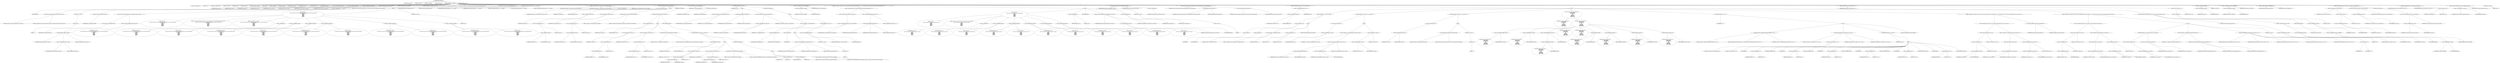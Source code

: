 digraph hostapd_notif_assoc {  
"1000115" [label = "(METHOD,hostapd_notif_assoc)" ]
"1000116" [label = "(PARAM,hostapd_data *hapd)" ]
"1000117" [label = "(PARAM,const u8 *addr)" ]
"1000118" [label = "(PARAM,const u8 *req_ies)" ]
"1000119" [label = "(PARAM,size_t req_ies_len)" ]
"1000120" [label = "(PARAM,int reassoc)" ]
"1000121" [label = "(BLOCK,,)" ]
"1000122" [label = "(LOCAL,v5: wpa_state_machine *)" ]
"1000123" [label = "(LOCAL,v6: u8 *)" ]
"1000124" [label = "(LOCAL,reason: unsigned __int16)" ]
"1000125" [label = "(LOCAL,v9: u8 [ 1064 ])" ]
"1000126" [label = "(LOCAL,ielen: size_t)" ]
"1000127" [label = "(LOCAL,ie: const u8 *)" ]
"1000128" [label = "(LOCAL,elems: ieee802_11_elems)" ]
"1000129" [label = "(LOCAL,res: int)" ]
"1000130" [label = "(LOCAL,new_assoc: int)" ]
"1000131" [label = "(LOCAL,sta: sta_info *)" ]
"1000132" [label = "(LOCAL,req_ies_lena: size_t)" ]
"1000133" [label = "(LOCAL,req_iesa: const u8 *)" ]
"1000134" [label = "(LOCAL,addra: const u8 *)" ]
"1000135" [label = "(LOCAL,hapda: hostapd_data *)" ]
"1000136" [label = "(<operator>.assignment,hapda = hapd)" ]
"1000137" [label = "(IDENTIFIER,hapda,hapda = hapd)" ]
"1000138" [label = "(IDENTIFIER,hapd,hapda = hapd)" ]
"1000139" [label = "(<operator>.assignment,addra = addr)" ]
"1000140" [label = "(IDENTIFIER,addra,addra = addr)" ]
"1000141" [label = "(IDENTIFIER,addr,addra = addr)" ]
"1000142" [label = "(<operator>.assignment,req_iesa = req_ies)" ]
"1000143" [label = "(IDENTIFIER,req_iesa,req_iesa = req_ies)" ]
"1000144" [label = "(IDENTIFIER,req_ies,req_iesa = req_ies)" ]
"1000145" [label = "(<operator>.assignment,req_ies_lena = req_ies_len)" ]
"1000146" [label = "(IDENTIFIER,req_ies_lena,req_ies_lena = req_ies_len)" ]
"1000147" [label = "(IDENTIFIER,req_ies_len,req_ies_lena = req_ies_len)" ]
"1000148" [label = "(CONTROL_STRUCTURE,if ( !addr ),if ( !addr ))" ]
"1000149" [label = "(<operator>.logicalNot,!addr)" ]
"1000150" [label = "(IDENTIFIER,addr,!addr)" ]
"1000151" [label = "(BLOCK,,)" ]
"1000152" [label = "(wpa_printf,wpa_printf(2, \"hostapd_notif_assoc: Skip event with no address\"))" ]
"1000153" [label = "(LITERAL,2,wpa_printf(2, \"hostapd_notif_assoc: Skip event with no address\"))" ]
"1000154" [label = "(LITERAL,\"hostapd_notif_assoc: Skip event with no address\",wpa_printf(2, \"hostapd_notif_assoc: Skip event with no address\"))" ]
"1000155" [label = "(RETURN,return -1;,return -1;)" ]
"1000156" [label = "(<operator>.minus,-1)" ]
"1000157" [label = "(LITERAL,1,-1)" ]
"1000158" [label = "(CONTROL_STRUCTURE,if ( is_multicast_ether_addr(addra) || is_zero_ether_addr_0(addra) || !memcmp(addra, hapda->own_addr, 6u) ),if ( is_multicast_ether_addr(addra) || is_zero_ether_addr_0(addra) || !memcmp(addra, hapda->own_addr, 6u) ))" ]
"1000159" [label = "(<operator>.logicalOr,is_multicast_ether_addr(addra) || is_zero_ether_addr_0(addra) || !memcmp(addra, hapda->own_addr, 6u))" ]
"1000160" [label = "(is_multicast_ether_addr,is_multicast_ether_addr(addra))" ]
"1000161" [label = "(IDENTIFIER,addra,is_multicast_ether_addr(addra))" ]
"1000162" [label = "(<operator>.logicalOr,is_zero_ether_addr_0(addra) || !memcmp(addra, hapda->own_addr, 6u))" ]
"1000163" [label = "(is_zero_ether_addr_0,is_zero_ether_addr_0(addra))" ]
"1000164" [label = "(IDENTIFIER,addra,is_zero_ether_addr_0(addra))" ]
"1000165" [label = "(<operator>.logicalNot,!memcmp(addra, hapda->own_addr, 6u))" ]
"1000166" [label = "(memcmp,memcmp(addra, hapda->own_addr, 6u))" ]
"1000167" [label = "(IDENTIFIER,addra,memcmp(addra, hapda->own_addr, 6u))" ]
"1000168" [label = "(<operator>.indirectFieldAccess,hapda->own_addr)" ]
"1000169" [label = "(IDENTIFIER,hapda,memcmp(addra, hapda->own_addr, 6u))" ]
"1000170" [label = "(FIELD_IDENTIFIER,own_addr,own_addr)" ]
"1000171" [label = "(LITERAL,6u,memcmp(addra, hapda->own_addr, 6u))" ]
"1000172" [label = "(BLOCK,,)" ]
"1000173" [label = "(wpa_printf,wpa_printf(\n      2,\n      \"%s: Invalid SA=%02x:%02x:%02x:%02x:%02x:%02x in received indication - ignore this indication silently\",\n      \"hostapd_notif_assoc\",\n      *addra,\n      addra[1],\n      addra[2],\n      addra[3],\n      addra[4],\n      addra[5]))" ]
"1000174" [label = "(LITERAL,2,wpa_printf(\n      2,\n      \"%s: Invalid SA=%02x:%02x:%02x:%02x:%02x:%02x in received indication - ignore this indication silently\",\n      \"hostapd_notif_assoc\",\n      *addra,\n      addra[1],\n      addra[2],\n      addra[3],\n      addra[4],\n      addra[5]))" ]
"1000175" [label = "(LITERAL,\"%s: Invalid SA=%02x:%02x:%02x:%02x:%02x:%02x in received indication - ignore this indication silently\",wpa_printf(\n      2,\n      \"%s: Invalid SA=%02x:%02x:%02x:%02x:%02x:%02x in received indication - ignore this indication silently\",\n      \"hostapd_notif_assoc\",\n      *addra,\n      addra[1],\n      addra[2],\n      addra[3],\n      addra[4],\n      addra[5]))" ]
"1000176" [label = "(LITERAL,\"hostapd_notif_assoc\",wpa_printf(\n      2,\n      \"%s: Invalid SA=%02x:%02x:%02x:%02x:%02x:%02x in received indication - ignore this indication silently\",\n      \"hostapd_notif_assoc\",\n      *addra,\n      addra[1],\n      addra[2],\n      addra[3],\n      addra[4],\n      addra[5]))" ]
"1000177" [label = "(<operator>.indirection,*addra)" ]
"1000178" [label = "(IDENTIFIER,addra,wpa_printf(\n      2,\n      \"%s: Invalid SA=%02x:%02x:%02x:%02x:%02x:%02x in received indication - ignore this indication silently\",\n      \"hostapd_notif_assoc\",\n      *addra,\n      addra[1],\n      addra[2],\n      addra[3],\n      addra[4],\n      addra[5]))" ]
"1000179" [label = "(<operator>.indirectIndexAccess,addra[1])" ]
"1000180" [label = "(IDENTIFIER,addra,wpa_printf(\n      2,\n      \"%s: Invalid SA=%02x:%02x:%02x:%02x:%02x:%02x in received indication - ignore this indication silently\",\n      \"hostapd_notif_assoc\",\n      *addra,\n      addra[1],\n      addra[2],\n      addra[3],\n      addra[4],\n      addra[5]))" ]
"1000181" [label = "(LITERAL,1,wpa_printf(\n      2,\n      \"%s: Invalid SA=%02x:%02x:%02x:%02x:%02x:%02x in received indication - ignore this indication silently\",\n      \"hostapd_notif_assoc\",\n      *addra,\n      addra[1],\n      addra[2],\n      addra[3],\n      addra[4],\n      addra[5]))" ]
"1000182" [label = "(<operator>.indirectIndexAccess,addra[2])" ]
"1000183" [label = "(IDENTIFIER,addra,wpa_printf(\n      2,\n      \"%s: Invalid SA=%02x:%02x:%02x:%02x:%02x:%02x in received indication - ignore this indication silently\",\n      \"hostapd_notif_assoc\",\n      *addra,\n      addra[1],\n      addra[2],\n      addra[3],\n      addra[4],\n      addra[5]))" ]
"1000184" [label = "(LITERAL,2,wpa_printf(\n      2,\n      \"%s: Invalid SA=%02x:%02x:%02x:%02x:%02x:%02x in received indication - ignore this indication silently\",\n      \"hostapd_notif_assoc\",\n      *addra,\n      addra[1],\n      addra[2],\n      addra[3],\n      addra[4],\n      addra[5]))" ]
"1000185" [label = "(<operator>.indirectIndexAccess,addra[3])" ]
"1000186" [label = "(IDENTIFIER,addra,wpa_printf(\n      2,\n      \"%s: Invalid SA=%02x:%02x:%02x:%02x:%02x:%02x in received indication - ignore this indication silently\",\n      \"hostapd_notif_assoc\",\n      *addra,\n      addra[1],\n      addra[2],\n      addra[3],\n      addra[4],\n      addra[5]))" ]
"1000187" [label = "(LITERAL,3,wpa_printf(\n      2,\n      \"%s: Invalid SA=%02x:%02x:%02x:%02x:%02x:%02x in received indication - ignore this indication silently\",\n      \"hostapd_notif_assoc\",\n      *addra,\n      addra[1],\n      addra[2],\n      addra[3],\n      addra[4],\n      addra[5]))" ]
"1000188" [label = "(<operator>.indirectIndexAccess,addra[4])" ]
"1000189" [label = "(IDENTIFIER,addra,wpa_printf(\n      2,\n      \"%s: Invalid SA=%02x:%02x:%02x:%02x:%02x:%02x in received indication - ignore this indication silently\",\n      \"hostapd_notif_assoc\",\n      *addra,\n      addra[1],\n      addra[2],\n      addra[3],\n      addra[4],\n      addra[5]))" ]
"1000190" [label = "(LITERAL,4,wpa_printf(\n      2,\n      \"%s: Invalid SA=%02x:%02x:%02x:%02x:%02x:%02x in received indication - ignore this indication silently\",\n      \"hostapd_notif_assoc\",\n      *addra,\n      addra[1],\n      addra[2],\n      addra[3],\n      addra[4],\n      addra[5]))" ]
"1000191" [label = "(<operator>.indirectIndexAccess,addra[5])" ]
"1000192" [label = "(IDENTIFIER,addra,wpa_printf(\n      2,\n      \"%s: Invalid SA=%02x:%02x:%02x:%02x:%02x:%02x in received indication - ignore this indication silently\",\n      \"hostapd_notif_assoc\",\n      *addra,\n      addra[1],\n      addra[2],\n      addra[3],\n      addra[4],\n      addra[5]))" ]
"1000193" [label = "(LITERAL,5,wpa_printf(\n      2,\n      \"%s: Invalid SA=%02x:%02x:%02x:%02x:%02x:%02x in received indication - ignore this indication silently\",\n      \"hostapd_notif_assoc\",\n      *addra,\n      addra[1],\n      addra[2],\n      addra[3],\n      addra[4],\n      addra[5]))" ]
"1000194" [label = "(RETURN,return 0;,return 0;)" ]
"1000195" [label = "(LITERAL,0,return 0;)" ]
"1000196" [label = "(random_add_randomness,random_add_randomness(addra, 6u))" ]
"1000197" [label = "(IDENTIFIER,addra,random_add_randomness(addra, 6u))" ]
"1000198" [label = "(LITERAL,6u,random_add_randomness(addra, 6u))" ]
"1000199" [label = "(hostapd_logger,hostapd_logger(hapda, addra, 1u, 2, \"associated\"))" ]
"1000200" [label = "(IDENTIFIER,hapda,hostapd_logger(hapda, addra, 1u, 2, \"associated\"))" ]
"1000201" [label = "(IDENTIFIER,addra,hostapd_logger(hapda, addra, 1u, 2, \"associated\"))" ]
"1000202" [label = "(LITERAL,1u,hostapd_logger(hapda, addra, 1u, 2, \"associated\"))" ]
"1000203" [label = "(LITERAL,2,hostapd_logger(hapda, addra, 1u, 2, \"associated\"))" ]
"1000204" [label = "(LITERAL,\"associated\",hostapd_logger(hapda, addra, 1u, 2, \"associated\"))" ]
"1000205" [label = "(ieee802_11_parse_elems,ieee802_11_parse_elems(req_iesa, req_ies_lena, &elems, 0))" ]
"1000206" [label = "(IDENTIFIER,req_iesa,ieee802_11_parse_elems(req_iesa, req_ies_lena, &elems, 0))" ]
"1000207" [label = "(IDENTIFIER,req_ies_lena,ieee802_11_parse_elems(req_iesa, req_ies_lena, &elems, 0))" ]
"1000208" [label = "(<operator>.addressOf,&elems)" ]
"1000209" [label = "(IDENTIFIER,elems,ieee802_11_parse_elems(req_iesa, req_ies_lena, &elems, 0))" ]
"1000210" [label = "(LITERAL,0,ieee802_11_parse_elems(req_iesa, req_ies_lena, &elems, 0))" ]
"1000211" [label = "(CONTROL_STRUCTURE,if ( elems.wps_ie ),if ( elems.wps_ie ))" ]
"1000212" [label = "(<operator>.fieldAccess,elems.wps_ie)" ]
"1000213" [label = "(IDENTIFIER,elems,if ( elems.wps_ie ))" ]
"1000214" [label = "(FIELD_IDENTIFIER,wps_ie,wps_ie)" ]
"1000215" [label = "(BLOCK,,)" ]
"1000216" [label = "(<operator>.assignment,ie = elems.wps_ie - 2)" ]
"1000217" [label = "(IDENTIFIER,ie,ie = elems.wps_ie - 2)" ]
"1000218" [label = "(<operator>.subtraction,elems.wps_ie - 2)" ]
"1000219" [label = "(<operator>.fieldAccess,elems.wps_ie)" ]
"1000220" [label = "(IDENTIFIER,elems,elems.wps_ie - 2)" ]
"1000221" [label = "(FIELD_IDENTIFIER,wps_ie,wps_ie)" ]
"1000222" [label = "(LITERAL,2,elems.wps_ie - 2)" ]
"1000223" [label = "(<operator>.assignment,ielen = elems.wps_ie_len + 2)" ]
"1000224" [label = "(IDENTIFIER,ielen,ielen = elems.wps_ie_len + 2)" ]
"1000225" [label = "(<operator>.addition,elems.wps_ie_len + 2)" ]
"1000226" [label = "(<operator>.fieldAccess,elems.wps_ie_len)" ]
"1000227" [label = "(IDENTIFIER,elems,elems.wps_ie_len + 2)" ]
"1000228" [label = "(FIELD_IDENTIFIER,wps_ie_len,wps_ie_len)" ]
"1000229" [label = "(LITERAL,2,elems.wps_ie_len + 2)" ]
"1000230" [label = "(wpa_printf,wpa_printf(2, \"STA included WPS IE in (Re)AssocReq\"))" ]
"1000231" [label = "(LITERAL,2,wpa_printf(2, \"STA included WPS IE in (Re)AssocReq\"))" ]
"1000232" [label = "(LITERAL,\"STA included WPS IE in (Re)AssocReq\",wpa_printf(2, \"STA included WPS IE in (Re)AssocReq\"))" ]
"1000233" [label = "(CONTROL_STRUCTURE,else,else)" ]
"1000234" [label = "(CONTROL_STRUCTURE,if ( elems.rsn_ie ),if ( elems.rsn_ie ))" ]
"1000235" [label = "(<operator>.fieldAccess,elems.rsn_ie)" ]
"1000236" [label = "(IDENTIFIER,elems,if ( elems.rsn_ie ))" ]
"1000237" [label = "(FIELD_IDENTIFIER,rsn_ie,rsn_ie)" ]
"1000238" [label = "(BLOCK,,)" ]
"1000239" [label = "(<operator>.assignment,ie = elems.rsn_ie - 2)" ]
"1000240" [label = "(IDENTIFIER,ie,ie = elems.rsn_ie - 2)" ]
"1000241" [label = "(<operator>.subtraction,elems.rsn_ie - 2)" ]
"1000242" [label = "(<operator>.fieldAccess,elems.rsn_ie)" ]
"1000243" [label = "(IDENTIFIER,elems,elems.rsn_ie - 2)" ]
"1000244" [label = "(FIELD_IDENTIFIER,rsn_ie,rsn_ie)" ]
"1000245" [label = "(LITERAL,2,elems.rsn_ie - 2)" ]
"1000246" [label = "(<operator>.assignment,ielen = elems.rsn_ie_len + 2)" ]
"1000247" [label = "(IDENTIFIER,ielen,ielen = elems.rsn_ie_len + 2)" ]
"1000248" [label = "(<operator>.addition,elems.rsn_ie_len + 2)" ]
"1000249" [label = "(<operator>.fieldAccess,elems.rsn_ie_len)" ]
"1000250" [label = "(IDENTIFIER,elems,elems.rsn_ie_len + 2)" ]
"1000251" [label = "(FIELD_IDENTIFIER,rsn_ie_len,rsn_ie_len)" ]
"1000252" [label = "(LITERAL,2,elems.rsn_ie_len + 2)" ]
"1000253" [label = "(wpa_printf,wpa_printf(2, \"STA included RSN IE in (Re)AssocReq\"))" ]
"1000254" [label = "(LITERAL,2,wpa_printf(2, \"STA included RSN IE in (Re)AssocReq\"))" ]
"1000255" [label = "(LITERAL,\"STA included RSN IE in (Re)AssocReq\",wpa_printf(2, \"STA included RSN IE in (Re)AssocReq\"))" ]
"1000256" [label = "(CONTROL_STRUCTURE,else,else)" ]
"1000257" [label = "(CONTROL_STRUCTURE,if ( elems.wpa_ie ),if ( elems.wpa_ie ))" ]
"1000258" [label = "(<operator>.fieldAccess,elems.wpa_ie)" ]
"1000259" [label = "(IDENTIFIER,elems,if ( elems.wpa_ie ))" ]
"1000260" [label = "(FIELD_IDENTIFIER,wpa_ie,wpa_ie)" ]
"1000261" [label = "(BLOCK,,)" ]
"1000262" [label = "(<operator>.assignment,ie = elems.wpa_ie - 2)" ]
"1000263" [label = "(IDENTIFIER,ie,ie = elems.wpa_ie - 2)" ]
"1000264" [label = "(<operator>.subtraction,elems.wpa_ie - 2)" ]
"1000265" [label = "(<operator>.fieldAccess,elems.wpa_ie)" ]
"1000266" [label = "(IDENTIFIER,elems,elems.wpa_ie - 2)" ]
"1000267" [label = "(FIELD_IDENTIFIER,wpa_ie,wpa_ie)" ]
"1000268" [label = "(LITERAL,2,elems.wpa_ie - 2)" ]
"1000269" [label = "(<operator>.assignment,ielen = elems.wpa_ie_len + 2)" ]
"1000270" [label = "(IDENTIFIER,ielen,ielen = elems.wpa_ie_len + 2)" ]
"1000271" [label = "(<operator>.addition,elems.wpa_ie_len + 2)" ]
"1000272" [label = "(<operator>.fieldAccess,elems.wpa_ie_len)" ]
"1000273" [label = "(IDENTIFIER,elems,elems.wpa_ie_len + 2)" ]
"1000274" [label = "(FIELD_IDENTIFIER,wpa_ie_len,wpa_ie_len)" ]
"1000275" [label = "(LITERAL,2,elems.wpa_ie_len + 2)" ]
"1000276" [label = "(wpa_printf,wpa_printf(2, \"STA included WPA IE in (Re)AssocReq\"))" ]
"1000277" [label = "(LITERAL,2,wpa_printf(2, \"STA included WPA IE in (Re)AssocReq\"))" ]
"1000278" [label = "(LITERAL,\"STA included WPA IE in (Re)AssocReq\",wpa_printf(2, \"STA included WPA IE in (Re)AssocReq\"))" ]
"1000279" [label = "(CONTROL_STRUCTURE,else,else)" ]
"1000280" [label = "(BLOCK,,)" ]
"1000281" [label = "(<operator>.assignment,ie = 0)" ]
"1000282" [label = "(IDENTIFIER,ie,ie = 0)" ]
"1000283" [label = "(LITERAL,0,ie = 0)" ]
"1000284" [label = "(<operator>.assignment,ielen = 0)" ]
"1000285" [label = "(IDENTIFIER,ielen,ielen = 0)" ]
"1000286" [label = "(LITERAL,0,ielen = 0)" ]
"1000287" [label = "(wpa_printf,wpa_printf(2, \"STA did not include WPS/RSN/WPA IE in (Re)AssocReq\"))" ]
"1000288" [label = "(LITERAL,2,wpa_printf(2, \"STA did not include WPS/RSN/WPA IE in (Re)AssocReq\"))" ]
"1000289" [label = "(LITERAL,\"STA did not include WPS/RSN/WPA IE in (Re)AssocReq\",wpa_printf(2, \"STA did not include WPS/RSN/WPA IE in (Re)AssocReq\"))" ]
"1000290" [label = "(<operator>.assignment,sta = ap_get_sta(hapda, addra))" ]
"1000291" [label = "(IDENTIFIER,sta,sta = ap_get_sta(hapda, addra))" ]
"1000292" [label = "(ap_get_sta,ap_get_sta(hapda, addra))" ]
"1000293" [label = "(IDENTIFIER,hapda,ap_get_sta(hapda, addra))" ]
"1000294" [label = "(IDENTIFIER,addra,ap_get_sta(hapda, addra))" ]
"1000295" [label = "(CONTROL_STRUCTURE,if ( sta ),if ( sta ))" ]
"1000296" [label = "(IDENTIFIER,sta,if ( sta ))" ]
"1000297" [label = "(BLOCK,,)" ]
"1000298" [label = "(ap_sta_no_session_timeout,ap_sta_no_session_timeout(hapda, sta))" ]
"1000299" [label = "(IDENTIFIER,hapda,ap_sta_no_session_timeout(hapda, sta))" ]
"1000300" [label = "(IDENTIFIER,sta,ap_sta_no_session_timeout(hapda, sta))" ]
"1000301" [label = "(accounting_sta_stop,accounting_sta_stop(hapda, sta))" ]
"1000302" [label = "(IDENTIFIER,hapda,accounting_sta_stop(hapda, sta))" ]
"1000303" [label = "(IDENTIFIER,sta,accounting_sta_stop(hapda, sta))" ]
"1000304" [label = "(<operator>.assignment,sta->timeout_next = STA_NULLFUNC)" ]
"1000305" [label = "(<operator>.indirectFieldAccess,sta->timeout_next)" ]
"1000306" [label = "(IDENTIFIER,sta,sta->timeout_next = STA_NULLFUNC)" ]
"1000307" [label = "(FIELD_IDENTIFIER,timeout_next,timeout_next)" ]
"1000308" [label = "(IDENTIFIER,STA_NULLFUNC,sta->timeout_next = STA_NULLFUNC)" ]
"1000309" [label = "(CONTROL_STRUCTURE,else,else)" ]
"1000310" [label = "(BLOCK,,)" ]
"1000311" [label = "(<operator>.assignment,sta = ap_sta_add(hapda, addra))" ]
"1000312" [label = "(IDENTIFIER,sta,sta = ap_sta_add(hapda, addra))" ]
"1000313" [label = "(ap_sta_add,ap_sta_add(hapda, addra))" ]
"1000314" [label = "(IDENTIFIER,hapda,ap_sta_add(hapda, addra))" ]
"1000315" [label = "(IDENTIFIER,addra,ap_sta_add(hapda, addra))" ]
"1000316" [label = "(CONTROL_STRUCTURE,if ( !sta ),if ( !sta ))" ]
"1000317" [label = "(<operator>.logicalNot,!sta)" ]
"1000318" [label = "(IDENTIFIER,sta,!sta)" ]
"1000319" [label = "(BLOCK,,)" ]
"1000320" [label = "(hostapd_drv_sta_disassoc,hostapd_drv_sta_disassoc(hapda, addra, 5))" ]
"1000321" [label = "(IDENTIFIER,hapda,hostapd_drv_sta_disassoc(hapda, addra, 5))" ]
"1000322" [label = "(IDENTIFIER,addra,hostapd_drv_sta_disassoc(hapda, addra, 5))" ]
"1000323" [label = "(LITERAL,5,hostapd_drv_sta_disassoc(hapda, addra, 5))" ]
"1000324" [label = "(RETURN,return -1;,return -1;)" ]
"1000325" [label = "(<operator>.minus,-1)" ]
"1000326" [label = "(LITERAL,1,-1)" ]
"1000327" [label = "(<operators>.assignmentAnd,sta->flags &= 0xFFFECFFF)" ]
"1000328" [label = "(<operator>.indirectFieldAccess,sta->flags)" ]
"1000329" [label = "(IDENTIFIER,sta,sta->flags &= 0xFFFECFFF)" ]
"1000330" [label = "(FIELD_IDENTIFIER,flags,flags)" ]
"1000331" [label = "(LITERAL,0xFFFECFFF,sta->flags &= 0xFFFECFFF)" ]
"1000332" [label = "(CONTROL_STRUCTURE,if ( !hapda->iface->drv_max_acl_mac_addrs && hostapd_check_acl(hapda, addra, 0) != 1 ),if ( !hapda->iface->drv_max_acl_mac_addrs && hostapd_check_acl(hapda, addra, 0) != 1 ))" ]
"1000333" [label = "(<operator>.logicalAnd,!hapda->iface->drv_max_acl_mac_addrs && hostapd_check_acl(hapda, addra, 0) != 1)" ]
"1000334" [label = "(<operator>.logicalNot,!hapda->iface->drv_max_acl_mac_addrs)" ]
"1000335" [label = "(<operator>.indirectFieldAccess,hapda->iface->drv_max_acl_mac_addrs)" ]
"1000336" [label = "(<operator>.indirectFieldAccess,hapda->iface)" ]
"1000337" [label = "(IDENTIFIER,hapda,!hapda->iface->drv_max_acl_mac_addrs)" ]
"1000338" [label = "(FIELD_IDENTIFIER,iface,iface)" ]
"1000339" [label = "(FIELD_IDENTIFIER,drv_max_acl_mac_addrs,drv_max_acl_mac_addrs)" ]
"1000340" [label = "(<operator>.notEquals,hostapd_check_acl(hapda, addra, 0) != 1)" ]
"1000341" [label = "(hostapd_check_acl,hostapd_check_acl(hapda, addra, 0))" ]
"1000342" [label = "(IDENTIFIER,hapda,hostapd_check_acl(hapda, addra, 0))" ]
"1000343" [label = "(IDENTIFIER,addra,hostapd_check_acl(hapda, addra, 0))" ]
"1000344" [label = "(LITERAL,0,hostapd_check_acl(hapda, addra, 0))" ]
"1000345" [label = "(LITERAL,1,hostapd_check_acl(hapda, addra, 0) != 1)" ]
"1000346" [label = "(BLOCK,,)" ]
"1000347" [label = "(wpa_printf,wpa_printf(\n      3,\n      \"STA %02x:%02x:%02x:%02x:%02x:%02x not allowed to connect\",\n      *addra,\n      addra[1],\n      addra[2],\n      addra[3],\n      addra[4],\n      addra[5]))" ]
"1000348" [label = "(LITERAL,3,wpa_printf(\n      3,\n      \"STA %02x:%02x:%02x:%02x:%02x:%02x not allowed to connect\",\n      *addra,\n      addra[1],\n      addra[2],\n      addra[3],\n      addra[4],\n      addra[5]))" ]
"1000349" [label = "(LITERAL,\"STA %02x:%02x:%02x:%02x:%02x:%02x not allowed to connect\",wpa_printf(\n      3,\n      \"STA %02x:%02x:%02x:%02x:%02x:%02x not allowed to connect\",\n      *addra,\n      addra[1],\n      addra[2],\n      addra[3],\n      addra[4],\n      addra[5]))" ]
"1000350" [label = "(<operator>.indirection,*addra)" ]
"1000351" [label = "(IDENTIFIER,addra,wpa_printf(\n      3,\n      \"STA %02x:%02x:%02x:%02x:%02x:%02x not allowed to connect\",\n      *addra,\n      addra[1],\n      addra[2],\n      addra[3],\n      addra[4],\n      addra[5]))" ]
"1000352" [label = "(<operator>.indirectIndexAccess,addra[1])" ]
"1000353" [label = "(IDENTIFIER,addra,wpa_printf(\n      3,\n      \"STA %02x:%02x:%02x:%02x:%02x:%02x not allowed to connect\",\n      *addra,\n      addra[1],\n      addra[2],\n      addra[3],\n      addra[4],\n      addra[5]))" ]
"1000354" [label = "(LITERAL,1,wpa_printf(\n      3,\n      \"STA %02x:%02x:%02x:%02x:%02x:%02x not allowed to connect\",\n      *addra,\n      addra[1],\n      addra[2],\n      addra[3],\n      addra[4],\n      addra[5]))" ]
"1000355" [label = "(<operator>.indirectIndexAccess,addra[2])" ]
"1000356" [label = "(IDENTIFIER,addra,wpa_printf(\n      3,\n      \"STA %02x:%02x:%02x:%02x:%02x:%02x not allowed to connect\",\n      *addra,\n      addra[1],\n      addra[2],\n      addra[3],\n      addra[4],\n      addra[5]))" ]
"1000357" [label = "(LITERAL,2,wpa_printf(\n      3,\n      \"STA %02x:%02x:%02x:%02x:%02x:%02x not allowed to connect\",\n      *addra,\n      addra[1],\n      addra[2],\n      addra[3],\n      addra[4],\n      addra[5]))" ]
"1000358" [label = "(<operator>.indirectIndexAccess,addra[3])" ]
"1000359" [label = "(IDENTIFIER,addra,wpa_printf(\n      3,\n      \"STA %02x:%02x:%02x:%02x:%02x:%02x not allowed to connect\",\n      *addra,\n      addra[1],\n      addra[2],\n      addra[3],\n      addra[4],\n      addra[5]))" ]
"1000360" [label = "(LITERAL,3,wpa_printf(\n      3,\n      \"STA %02x:%02x:%02x:%02x:%02x:%02x not allowed to connect\",\n      *addra,\n      addra[1],\n      addra[2],\n      addra[3],\n      addra[4],\n      addra[5]))" ]
"1000361" [label = "(<operator>.indirectIndexAccess,addra[4])" ]
"1000362" [label = "(IDENTIFIER,addra,wpa_printf(\n      3,\n      \"STA %02x:%02x:%02x:%02x:%02x:%02x not allowed to connect\",\n      *addra,\n      addra[1],\n      addra[2],\n      addra[3],\n      addra[4],\n      addra[5]))" ]
"1000363" [label = "(LITERAL,4,wpa_printf(\n      3,\n      \"STA %02x:%02x:%02x:%02x:%02x:%02x not allowed to connect\",\n      *addra,\n      addra[1],\n      addra[2],\n      addra[3],\n      addra[4],\n      addra[5]))" ]
"1000364" [label = "(<operator>.indirectIndexAccess,addra[5])" ]
"1000365" [label = "(IDENTIFIER,addra,wpa_printf(\n      3,\n      \"STA %02x:%02x:%02x:%02x:%02x:%02x not allowed to connect\",\n      *addra,\n      addra[1],\n      addra[2],\n      addra[3],\n      addra[4],\n      addra[5]))" ]
"1000366" [label = "(LITERAL,5,wpa_printf(\n      3,\n      \"STA %02x:%02x:%02x:%02x:%02x:%02x not allowed to connect\",\n      *addra,\n      addra[1],\n      addra[2],\n      addra[3],\n      addra[4],\n      addra[5]))" ]
"1000367" [label = "(<operator>.assignment,reason = 1)" ]
"1000368" [label = "(IDENTIFIER,reason,reason = 1)" ]
"1000369" [label = "(LITERAL,1,reason = 1)" ]
"1000370" [label = "(JUMP_TARGET,LABEL_59)" ]
"1000371" [label = "(hostapd_drv_sta_disassoc,hostapd_drv_sta_disassoc(hapda, sta->addr, reason))" ]
"1000372" [label = "(IDENTIFIER,hapda,hostapd_drv_sta_disassoc(hapda, sta->addr, reason))" ]
"1000373" [label = "(<operator>.indirectFieldAccess,sta->addr)" ]
"1000374" [label = "(IDENTIFIER,sta,hostapd_drv_sta_disassoc(hapda, sta->addr, reason))" ]
"1000375" [label = "(FIELD_IDENTIFIER,addr,addr)" ]
"1000376" [label = "(IDENTIFIER,reason,hostapd_drv_sta_disassoc(hapda, sta->addr, reason))" ]
"1000377" [label = "(ap_free_sta,ap_free_sta(hapda, sta))" ]
"1000378" [label = "(IDENTIFIER,hapda,ap_free_sta(hapda, sta))" ]
"1000379" [label = "(IDENTIFIER,sta,ap_free_sta(hapda, sta))" ]
"1000380" [label = "(RETURN,return -1;,return -1;)" ]
"1000381" [label = "(<operator>.minus,-1)" ]
"1000382" [label = "(LITERAL,1,-1)" ]
"1000383" [label = "(mbo_ap_check_sta_assoc,mbo_ap_check_sta_assoc(hapda, sta, &elems))" ]
"1000384" [label = "(IDENTIFIER,hapda,mbo_ap_check_sta_assoc(hapda, sta, &elems))" ]
"1000385" [label = "(IDENTIFIER,sta,mbo_ap_check_sta_assoc(hapda, sta, &elems))" ]
"1000386" [label = "(<operator>.addressOf,&elems)" ]
"1000387" [label = "(IDENTIFIER,elems,mbo_ap_check_sta_assoc(hapda, sta, &elems))" ]
"1000388" [label = "(ap_copy_sta_supp_op_classes,ap_copy_sta_supp_op_classes(sta, elems.supp_op_classes, elems.supp_op_classes_len))" ]
"1000389" [label = "(IDENTIFIER,sta,ap_copy_sta_supp_op_classes(sta, elems.supp_op_classes, elems.supp_op_classes_len))" ]
"1000390" [label = "(<operator>.fieldAccess,elems.supp_op_classes)" ]
"1000391" [label = "(IDENTIFIER,elems,ap_copy_sta_supp_op_classes(sta, elems.supp_op_classes, elems.supp_op_classes_len))" ]
"1000392" [label = "(FIELD_IDENTIFIER,supp_op_classes,supp_op_classes)" ]
"1000393" [label = "(<operator>.fieldAccess,elems.supp_op_classes_len)" ]
"1000394" [label = "(IDENTIFIER,elems,ap_copy_sta_supp_op_classes(sta, elems.supp_op_classes, elems.supp_op_classes_len))" ]
"1000395" [label = "(FIELD_IDENTIFIER,supp_op_classes_len,supp_op_classes_len)" ]
"1000396" [label = "(CONTROL_STRUCTURE,if ( hapda->conf->wpa ),if ( hapda->conf->wpa ))" ]
"1000397" [label = "(<operator>.indirectFieldAccess,hapda->conf->wpa)" ]
"1000398" [label = "(<operator>.indirectFieldAccess,hapda->conf)" ]
"1000399" [label = "(IDENTIFIER,hapda,if ( hapda->conf->wpa ))" ]
"1000400" [label = "(FIELD_IDENTIFIER,conf,conf)" ]
"1000401" [label = "(FIELD_IDENTIFIER,wpa,wpa)" ]
"1000402" [label = "(BLOCK,,)" ]
"1000403" [label = "(CONTROL_STRUCTURE,if ( !ie || !ielen ),if ( !ie || !ielen ))" ]
"1000404" [label = "(<operator>.logicalOr,!ie || !ielen)" ]
"1000405" [label = "(<operator>.logicalNot,!ie)" ]
"1000406" [label = "(IDENTIFIER,ie,!ie)" ]
"1000407" [label = "(<operator>.logicalNot,!ielen)" ]
"1000408" [label = "(IDENTIFIER,ielen,!ielen)" ]
"1000409" [label = "(BLOCK,,)" ]
"1000410" [label = "(wpa_printf,wpa_printf(2, \"No WPA/RSN IE from STA\"))" ]
"1000411" [label = "(LITERAL,2,wpa_printf(2, \"No WPA/RSN IE from STA\"))" ]
"1000412" [label = "(LITERAL,\"No WPA/RSN IE from STA\",wpa_printf(2, \"No WPA/RSN IE from STA\"))" ]
"1000413" [label = "(<operator>.assignment,reason = 13)" ]
"1000414" [label = "(IDENTIFIER,reason,reason = 13)" ]
"1000415" [label = "(LITERAL,13,reason = 13)" ]
"1000416" [label = "(CONTROL_STRUCTURE,goto LABEL_59;,goto LABEL_59;)" ]
"1000417" [label = "(CONTROL_STRUCTURE,if ( !sta->wpa_sm ),if ( !sta->wpa_sm ))" ]
"1000418" [label = "(<operator>.logicalNot,!sta->wpa_sm)" ]
"1000419" [label = "(<operator>.indirectFieldAccess,sta->wpa_sm)" ]
"1000420" [label = "(IDENTIFIER,sta,!sta->wpa_sm)" ]
"1000421" [label = "(FIELD_IDENTIFIER,wpa_sm,wpa_sm)" ]
"1000422" [label = "(BLOCK,,)" ]
"1000423" [label = "(<operator>.assignment,v5 = wpa_auth_sta_init(hapda->wpa_auth, sta->addr, 0))" ]
"1000424" [label = "(IDENTIFIER,v5,v5 = wpa_auth_sta_init(hapda->wpa_auth, sta->addr, 0))" ]
"1000425" [label = "(wpa_auth_sta_init,wpa_auth_sta_init(hapda->wpa_auth, sta->addr, 0))" ]
"1000426" [label = "(<operator>.indirectFieldAccess,hapda->wpa_auth)" ]
"1000427" [label = "(IDENTIFIER,hapda,wpa_auth_sta_init(hapda->wpa_auth, sta->addr, 0))" ]
"1000428" [label = "(FIELD_IDENTIFIER,wpa_auth,wpa_auth)" ]
"1000429" [label = "(<operator>.indirectFieldAccess,sta->addr)" ]
"1000430" [label = "(IDENTIFIER,sta,wpa_auth_sta_init(hapda->wpa_auth, sta->addr, 0))" ]
"1000431" [label = "(FIELD_IDENTIFIER,addr,addr)" ]
"1000432" [label = "(LITERAL,0,wpa_auth_sta_init(hapda->wpa_auth, sta->addr, 0))" ]
"1000433" [label = "(<operator>.assignment,sta->wpa_sm = v5)" ]
"1000434" [label = "(<operator>.indirectFieldAccess,sta->wpa_sm)" ]
"1000435" [label = "(IDENTIFIER,sta,sta->wpa_sm = v5)" ]
"1000436" [label = "(FIELD_IDENTIFIER,wpa_sm,wpa_sm)" ]
"1000437" [label = "(IDENTIFIER,v5,sta->wpa_sm = v5)" ]
"1000438" [label = "(CONTROL_STRUCTURE,if ( !sta->wpa_sm ),if ( !sta->wpa_sm ))" ]
"1000439" [label = "(<operator>.logicalNot,!sta->wpa_sm)" ]
"1000440" [label = "(<operator>.indirectFieldAccess,sta->wpa_sm)" ]
"1000441" [label = "(IDENTIFIER,sta,!sta->wpa_sm)" ]
"1000442" [label = "(FIELD_IDENTIFIER,wpa_sm,wpa_sm)" ]
"1000443" [label = "(BLOCK,,)" ]
"1000444" [label = "(wpa_printf,wpa_printf(5, \"Failed to initialize WPA state machine\"))" ]
"1000445" [label = "(LITERAL,5,wpa_printf(5, \"Failed to initialize WPA state machine\"))" ]
"1000446" [label = "(LITERAL,\"Failed to initialize WPA state machine\",wpa_printf(5, \"Failed to initialize WPA state machine\"))" ]
"1000447" [label = "(RETURN,return -1;,return -1;)" ]
"1000448" [label = "(<operator>.minus,-1)" ]
"1000449" [label = "(LITERAL,1,-1)" ]
"1000450" [label = "(<operator>.assignment,res = wpa_validate_wpa_ie(\n            hapda->wpa_auth,\n            sta->wpa_sm,\n            hapda->iface->freq,\n            ie,\n            ielen,\n            elems.mdie,\n            elems.mdie_len,\n            elems.owe_dh,\n            elems.owe_dh_len))" ]
"1000451" [label = "(IDENTIFIER,res,res = wpa_validate_wpa_ie(\n            hapda->wpa_auth,\n            sta->wpa_sm,\n            hapda->iface->freq,\n            ie,\n            ielen,\n            elems.mdie,\n            elems.mdie_len,\n            elems.owe_dh,\n            elems.owe_dh_len))" ]
"1000452" [label = "(wpa_validate_wpa_ie,wpa_validate_wpa_ie(\n            hapda->wpa_auth,\n            sta->wpa_sm,\n            hapda->iface->freq,\n            ie,\n            ielen,\n            elems.mdie,\n            elems.mdie_len,\n            elems.owe_dh,\n            elems.owe_dh_len))" ]
"1000453" [label = "(<operator>.indirectFieldAccess,hapda->wpa_auth)" ]
"1000454" [label = "(IDENTIFIER,hapda,wpa_validate_wpa_ie(\n            hapda->wpa_auth,\n            sta->wpa_sm,\n            hapda->iface->freq,\n            ie,\n            ielen,\n            elems.mdie,\n            elems.mdie_len,\n            elems.owe_dh,\n            elems.owe_dh_len))" ]
"1000455" [label = "(FIELD_IDENTIFIER,wpa_auth,wpa_auth)" ]
"1000456" [label = "(<operator>.indirectFieldAccess,sta->wpa_sm)" ]
"1000457" [label = "(IDENTIFIER,sta,wpa_validate_wpa_ie(\n            hapda->wpa_auth,\n            sta->wpa_sm,\n            hapda->iface->freq,\n            ie,\n            ielen,\n            elems.mdie,\n            elems.mdie_len,\n            elems.owe_dh,\n            elems.owe_dh_len))" ]
"1000458" [label = "(FIELD_IDENTIFIER,wpa_sm,wpa_sm)" ]
"1000459" [label = "(<operator>.indirectFieldAccess,hapda->iface->freq)" ]
"1000460" [label = "(<operator>.indirectFieldAccess,hapda->iface)" ]
"1000461" [label = "(IDENTIFIER,hapda,wpa_validate_wpa_ie(\n            hapda->wpa_auth,\n            sta->wpa_sm,\n            hapda->iface->freq,\n            ie,\n            ielen,\n            elems.mdie,\n            elems.mdie_len,\n            elems.owe_dh,\n            elems.owe_dh_len))" ]
"1000462" [label = "(FIELD_IDENTIFIER,iface,iface)" ]
"1000463" [label = "(FIELD_IDENTIFIER,freq,freq)" ]
"1000464" [label = "(IDENTIFIER,ie,wpa_validate_wpa_ie(\n            hapda->wpa_auth,\n            sta->wpa_sm,\n            hapda->iface->freq,\n            ie,\n            ielen,\n            elems.mdie,\n            elems.mdie_len,\n            elems.owe_dh,\n            elems.owe_dh_len))" ]
"1000465" [label = "(IDENTIFIER,ielen,wpa_validate_wpa_ie(\n            hapda->wpa_auth,\n            sta->wpa_sm,\n            hapda->iface->freq,\n            ie,\n            ielen,\n            elems.mdie,\n            elems.mdie_len,\n            elems.owe_dh,\n            elems.owe_dh_len))" ]
"1000466" [label = "(<operator>.fieldAccess,elems.mdie)" ]
"1000467" [label = "(IDENTIFIER,elems,wpa_validate_wpa_ie(\n            hapda->wpa_auth,\n            sta->wpa_sm,\n            hapda->iface->freq,\n            ie,\n            ielen,\n            elems.mdie,\n            elems.mdie_len,\n            elems.owe_dh,\n            elems.owe_dh_len))" ]
"1000468" [label = "(FIELD_IDENTIFIER,mdie,mdie)" ]
"1000469" [label = "(<operator>.fieldAccess,elems.mdie_len)" ]
"1000470" [label = "(IDENTIFIER,elems,wpa_validate_wpa_ie(\n            hapda->wpa_auth,\n            sta->wpa_sm,\n            hapda->iface->freq,\n            ie,\n            ielen,\n            elems.mdie,\n            elems.mdie_len,\n            elems.owe_dh,\n            elems.owe_dh_len))" ]
"1000471" [label = "(FIELD_IDENTIFIER,mdie_len,mdie_len)" ]
"1000472" [label = "(<operator>.fieldAccess,elems.owe_dh)" ]
"1000473" [label = "(IDENTIFIER,elems,wpa_validate_wpa_ie(\n            hapda->wpa_auth,\n            sta->wpa_sm,\n            hapda->iface->freq,\n            ie,\n            ielen,\n            elems.mdie,\n            elems.mdie_len,\n            elems.owe_dh,\n            elems.owe_dh_len))" ]
"1000474" [label = "(FIELD_IDENTIFIER,owe_dh,owe_dh)" ]
"1000475" [label = "(<operator>.fieldAccess,elems.owe_dh_len)" ]
"1000476" [label = "(IDENTIFIER,elems,wpa_validate_wpa_ie(\n            hapda->wpa_auth,\n            sta->wpa_sm,\n            hapda->iface->freq,\n            ie,\n            ielen,\n            elems.mdie,\n            elems.mdie_len,\n            elems.owe_dh,\n            elems.owe_dh_len))" ]
"1000477" [label = "(FIELD_IDENTIFIER,owe_dh_len,owe_dh_len)" ]
"1000478" [label = "(CONTROL_STRUCTURE,if ( res ),if ( res ))" ]
"1000479" [label = "(IDENTIFIER,res,if ( res ))" ]
"1000480" [label = "(BLOCK,,)" ]
"1000481" [label = "(wpa_printf,wpa_printf(2, \"WPA/RSN information element rejected? (res %u)\", res))" ]
"1000482" [label = "(LITERAL,2,wpa_printf(2, \"WPA/RSN information element rejected? (res %u)\", res))" ]
"1000483" [label = "(LITERAL,\"WPA/RSN information element rejected? (res %u)\",wpa_printf(2, \"WPA/RSN information element rejected? (res %u)\", res))" ]
"1000484" [label = "(IDENTIFIER,res,wpa_printf(2, \"WPA/RSN information element rejected? (res %u)\", res))" ]
"1000485" [label = "(wpa_hexdump,wpa_hexdump(2, (const unsigned __int8 *)\"IE\", ie, ielen))" ]
"1000486" [label = "(LITERAL,2,wpa_hexdump(2, (const unsigned __int8 *)\"IE\", ie, ielen))" ]
"1000487" [label = "(<operator>.cast,(const unsigned __int8 *)\"IE\")" ]
"1000488" [label = "(UNKNOWN,const unsigned __int8 *,const unsigned __int8 *)" ]
"1000489" [label = "(LITERAL,\"IE\",(const unsigned __int8 *)\"IE\")" ]
"1000490" [label = "(IDENTIFIER,ie,wpa_hexdump(2, (const unsigned __int8 *)\"IE\", ie, ielen))" ]
"1000491" [label = "(IDENTIFIER,ielen,wpa_hexdump(2, (const unsigned __int8 *)\"IE\", ie, ielen))" ]
"1000492" [label = "(CONTROL_STRUCTURE,switch ( res ),switch ( res ))" ]
"1000493" [label = "(IDENTIFIER,res,switch ( res ))" ]
"1000494" [label = "(BLOCK,,)" ]
"1000495" [label = "(JUMP_TARGET,case 2)" ]
"1000496" [label = "(<operator>.assignment,reason = 18)" ]
"1000497" [label = "(IDENTIFIER,reason,reason = 18)" ]
"1000498" [label = "(LITERAL,18,reason = 18)" ]
"1000499" [label = "(CONTROL_STRUCTURE,break;,break;)" ]
"1000500" [label = "(JUMP_TARGET,case 3)" ]
"1000501" [label = "(<operator>.assignment,reason = 19)" ]
"1000502" [label = "(IDENTIFIER,reason,reason = 19)" ]
"1000503" [label = "(LITERAL,19,reason = 19)" ]
"1000504" [label = "(CONTROL_STRUCTURE,break;,break;)" ]
"1000505" [label = "(JUMP_TARGET,case 4)" ]
"1000506" [label = "(<operator>.assignment,reason = 20)" ]
"1000507" [label = "(IDENTIFIER,reason,reason = 20)" ]
"1000508" [label = "(LITERAL,20,reason = 20)" ]
"1000509" [label = "(CONTROL_STRUCTURE,break;,break;)" ]
"1000510" [label = "(JUMP_TARGET,case 7)" ]
"1000511" [label = "(<operator>.assignment,reason = 13)" ]
"1000512" [label = "(IDENTIFIER,reason,reason = 13)" ]
"1000513" [label = "(LITERAL,13,reason = 13)" ]
"1000514" [label = "(CONTROL_STRUCTURE,break;,break;)" ]
"1000515" [label = "(JUMP_TARGET,case 8)" ]
"1000516" [label = "(<operator>.assignment,reason = 24)" ]
"1000517" [label = "(IDENTIFIER,reason,reason = 24)" ]
"1000518" [label = "(LITERAL,24,reason = 24)" ]
"1000519" [label = "(CONTROL_STRUCTURE,break;,break;)" ]
"1000520" [label = "(JUMP_TARGET,default)" ]
"1000521" [label = "(<operator>.assignment,reason = 13)" ]
"1000522" [label = "(IDENTIFIER,reason,reason = 13)" ]
"1000523" [label = "(LITERAL,13,reason = 13)" ]
"1000524" [label = "(CONTROL_STRUCTURE,break;,break;)" ]
"1000525" [label = "(CONTROL_STRUCTURE,goto LABEL_59;,goto LABEL_59;)" ]
"1000526" [label = "(CONTROL_STRUCTURE,if ( (sta->flags & 0x402) == 1026 && !sta->sa_query_timed_out && sta->sa_query_count >= 1 ),if ( (sta->flags & 0x402) == 1026 && !sta->sa_query_timed_out && sta->sa_query_count >= 1 ))" ]
"1000527" [label = "(<operator>.logicalAnd,(sta->flags & 0x402) == 1026 && !sta->sa_query_timed_out && sta->sa_query_count >= 1)" ]
"1000528" [label = "(<operator>.equals,(sta->flags & 0x402) == 1026)" ]
"1000529" [label = "(<operator>.and,sta->flags & 0x402)" ]
"1000530" [label = "(<operator>.indirectFieldAccess,sta->flags)" ]
"1000531" [label = "(IDENTIFIER,sta,sta->flags & 0x402)" ]
"1000532" [label = "(FIELD_IDENTIFIER,flags,flags)" ]
"1000533" [label = "(LITERAL,0x402,sta->flags & 0x402)" ]
"1000534" [label = "(LITERAL,1026,(sta->flags & 0x402) == 1026)" ]
"1000535" [label = "(<operator>.logicalAnd,!sta->sa_query_timed_out && sta->sa_query_count >= 1)" ]
"1000536" [label = "(<operator>.logicalNot,!sta->sa_query_timed_out)" ]
"1000537" [label = "(<operator>.indirectFieldAccess,sta->sa_query_timed_out)" ]
"1000538" [label = "(IDENTIFIER,sta,!sta->sa_query_timed_out)" ]
"1000539" [label = "(FIELD_IDENTIFIER,sa_query_timed_out,sa_query_timed_out)" ]
"1000540" [label = "(<operator>.greaterEqualsThan,sta->sa_query_count >= 1)" ]
"1000541" [label = "(<operator>.indirectFieldAccess,sta->sa_query_count)" ]
"1000542" [label = "(IDENTIFIER,sta,sta->sa_query_count >= 1)" ]
"1000543" [label = "(FIELD_IDENTIFIER,sa_query_count,sa_query_count)" ]
"1000544" [label = "(LITERAL,1,sta->sa_query_count >= 1)" ]
"1000545" [label = "(ap_check_sa_query_timeout,ap_check_sa_query_timeout(hapda, sta))" ]
"1000546" [label = "(IDENTIFIER,hapda,ap_check_sa_query_timeout(hapda, sta))" ]
"1000547" [label = "(IDENTIFIER,sta,ap_check_sa_query_timeout(hapda, sta))" ]
"1000548" [label = "(CONTROL_STRUCTURE,if ( (sta->flags & 0x402) == 1026 && !sta->sa_query_timed_out && sta->auth_alg != 2 ),if ( (sta->flags & 0x402) == 1026 && !sta->sa_query_timed_out && sta->auth_alg != 2 ))" ]
"1000549" [label = "(<operator>.logicalAnd,(sta->flags & 0x402) == 1026 && !sta->sa_query_timed_out && sta->auth_alg != 2)" ]
"1000550" [label = "(<operator>.equals,(sta->flags & 0x402) == 1026)" ]
"1000551" [label = "(<operator>.and,sta->flags & 0x402)" ]
"1000552" [label = "(<operator>.indirectFieldAccess,sta->flags)" ]
"1000553" [label = "(IDENTIFIER,sta,sta->flags & 0x402)" ]
"1000554" [label = "(FIELD_IDENTIFIER,flags,flags)" ]
"1000555" [label = "(LITERAL,0x402,sta->flags & 0x402)" ]
"1000556" [label = "(LITERAL,1026,(sta->flags & 0x402) == 1026)" ]
"1000557" [label = "(<operator>.logicalAnd,!sta->sa_query_timed_out && sta->auth_alg != 2)" ]
"1000558" [label = "(<operator>.logicalNot,!sta->sa_query_timed_out)" ]
"1000559" [label = "(<operator>.indirectFieldAccess,sta->sa_query_timed_out)" ]
"1000560" [label = "(IDENTIFIER,sta,!sta->sa_query_timed_out)" ]
"1000561" [label = "(FIELD_IDENTIFIER,sa_query_timed_out,sa_query_timed_out)" ]
"1000562" [label = "(<operator>.notEquals,sta->auth_alg != 2)" ]
"1000563" [label = "(<operator>.indirectFieldAccess,sta->auth_alg)" ]
"1000564" [label = "(IDENTIFIER,sta,sta->auth_alg != 2)" ]
"1000565" [label = "(FIELD_IDENTIFIER,auth_alg,auth_alg)" ]
"1000566" [label = "(LITERAL,2,sta->auth_alg != 2)" ]
"1000567" [label = "(BLOCK,,)" ]
"1000568" [label = "(CONTROL_STRUCTURE,if ( !sta->sa_query_count ),if ( !sta->sa_query_count ))" ]
"1000569" [label = "(<operator>.logicalNot,!sta->sa_query_count)" ]
"1000570" [label = "(<operator>.indirectFieldAccess,sta->sa_query_count)" ]
"1000571" [label = "(IDENTIFIER,sta,!sta->sa_query_count)" ]
"1000572" [label = "(FIELD_IDENTIFIER,sa_query_count,sa_query_count)" ]
"1000573" [label = "(ap_sta_start_sa_query,ap_sta_start_sa_query(hapda, sta))" ]
"1000574" [label = "(IDENTIFIER,hapda,ap_sta_start_sa_query(hapda, sta))" ]
"1000575" [label = "(IDENTIFIER,sta,ap_sta_start_sa_query(hapda, sta))" ]
"1000576" [label = "(<operator>.assignment,v6 = hostapd_eid_assoc_comeback_time(hapda, sta, v9))" ]
"1000577" [label = "(IDENTIFIER,v6,v6 = hostapd_eid_assoc_comeback_time(hapda, sta, v9))" ]
"1000578" [label = "(hostapd_eid_assoc_comeback_time,hostapd_eid_assoc_comeback_time(hapda, sta, v9))" ]
"1000579" [label = "(IDENTIFIER,hapda,hostapd_eid_assoc_comeback_time(hapda, sta, v9))" ]
"1000580" [label = "(IDENTIFIER,sta,hostapd_eid_assoc_comeback_time(hapda, sta, v9))" ]
"1000581" [label = "(IDENTIFIER,v9,hostapd_eid_assoc_comeback_time(hapda, sta, v9))" ]
"1000582" [label = "(hostapd_sta_assoc,hostapd_sta_assoc(hapda, addra, reassoc, 0x1Eu, v9, v6 - v9))" ]
"1000583" [label = "(IDENTIFIER,hapda,hostapd_sta_assoc(hapda, addra, reassoc, 0x1Eu, v9, v6 - v9))" ]
"1000584" [label = "(IDENTIFIER,addra,hostapd_sta_assoc(hapda, addra, reassoc, 0x1Eu, v9, v6 - v9))" ]
"1000585" [label = "(IDENTIFIER,reassoc,hostapd_sta_assoc(hapda, addra, reassoc, 0x1Eu, v9, v6 - v9))" ]
"1000586" [label = "(LITERAL,0x1Eu,hostapd_sta_assoc(hapda, addra, reassoc, 0x1Eu, v9, v6 - v9))" ]
"1000587" [label = "(IDENTIFIER,v9,hostapd_sta_assoc(hapda, addra, reassoc, 0x1Eu, v9, v6 - v9))" ]
"1000588" [label = "(<operator>.subtraction,v6 - v9)" ]
"1000589" [label = "(IDENTIFIER,v6,v6 - v9)" ]
"1000590" [label = "(IDENTIFIER,v9,v6 - v9)" ]
"1000591" [label = "(RETURN,return 0;,return 0;)" ]
"1000592" [label = "(LITERAL,0,return 0;)" ]
"1000593" [label = "(CONTROL_STRUCTURE,if ( wpa_auth_uses_mfp(sta->wpa_sm) ),if ( wpa_auth_uses_mfp(sta->wpa_sm) ))" ]
"1000594" [label = "(wpa_auth_uses_mfp,wpa_auth_uses_mfp(sta->wpa_sm))" ]
"1000595" [label = "(<operator>.indirectFieldAccess,sta->wpa_sm)" ]
"1000596" [label = "(IDENTIFIER,sta,wpa_auth_uses_mfp(sta->wpa_sm))" ]
"1000597" [label = "(FIELD_IDENTIFIER,wpa_sm,wpa_sm)" ]
"1000598" [label = "(<operators>.assignmentOr,sta->flags |= 0x400u)" ]
"1000599" [label = "(<operator>.indirectFieldAccess,sta->flags)" ]
"1000600" [label = "(IDENTIFIER,sta,sta->flags |= 0x400u)" ]
"1000601" [label = "(FIELD_IDENTIFIER,flags,flags)" ]
"1000602" [label = "(LITERAL,0x400u,sta->flags |= 0x400u)" ]
"1000603" [label = "(CONTROL_STRUCTURE,else,else)" ]
"1000604" [label = "(<operators>.assignmentAnd,sta->flags &= 0xFFFFFBFF)" ]
"1000605" [label = "(<operator>.indirectFieldAccess,sta->flags)" ]
"1000606" [label = "(IDENTIFIER,sta,sta->flags &= 0xFFFFFBFF)" ]
"1000607" [label = "(FIELD_IDENTIFIER,flags,flags)" ]
"1000608" [label = "(LITERAL,0xFFFFFBFF,sta->flags &= 0xFFFFFBFF)" ]
"1000609" [label = "(<operator>.assignment,new_assoc = (sta->flags & 2) == 0)" ]
"1000610" [label = "(IDENTIFIER,new_assoc,new_assoc = (sta->flags & 2) == 0)" ]
"1000611" [label = "(<operator>.equals,(sta->flags & 2) == 0)" ]
"1000612" [label = "(<operator>.and,sta->flags & 2)" ]
"1000613" [label = "(<operator>.indirectFieldAccess,sta->flags)" ]
"1000614" [label = "(IDENTIFIER,sta,sta->flags & 2)" ]
"1000615" [label = "(FIELD_IDENTIFIER,flags,flags)" ]
"1000616" [label = "(LITERAL,2,sta->flags & 2)" ]
"1000617" [label = "(LITERAL,0,(sta->flags & 2) == 0)" ]
"1000618" [label = "(<operators>.assignmentOr,sta->flags |= 3u)" ]
"1000619" [label = "(<operator>.indirectFieldAccess,sta->flags)" ]
"1000620" [label = "(IDENTIFIER,sta,sta->flags |= 3u)" ]
"1000621" [label = "(FIELD_IDENTIFIER,flags,flags)" ]
"1000622" [label = "(LITERAL,3u,sta->flags |= 3u)" ]
"1000623" [label = "(<operators>.assignmentAnd,sta->flags &= 0xFFF7FFFF)" ]
"1000624" [label = "(<operator>.indirectFieldAccess,sta->flags)" ]
"1000625" [label = "(IDENTIFIER,sta,sta->flags &= 0xFFF7FFFF)" ]
"1000626" [label = "(FIELD_IDENTIFIER,flags,flags)" ]
"1000627" [label = "(LITERAL,0xFFF7FFFF,sta->flags &= 0xFFF7FFFF)" ]
"1000628" [label = "(hostapd_set_sta_flags,hostapd_set_sta_flags(hapda, sta))" ]
"1000629" [label = "(IDENTIFIER,hapda,hostapd_set_sta_flags(hapda, sta))" ]
"1000630" [label = "(IDENTIFIER,sta,hostapd_set_sta_flags(hapda, sta))" ]
"1000631" [label = "(CONTROL_STRUCTURE,if ( reassoc && sta->auth_alg == 2 ),if ( reassoc && sta->auth_alg == 2 ))" ]
"1000632" [label = "(<operator>.logicalAnd,reassoc && sta->auth_alg == 2)" ]
"1000633" [label = "(IDENTIFIER,reassoc,reassoc && sta->auth_alg == 2)" ]
"1000634" [label = "(<operator>.equals,sta->auth_alg == 2)" ]
"1000635" [label = "(<operator>.indirectFieldAccess,sta->auth_alg)" ]
"1000636" [label = "(IDENTIFIER,sta,sta->auth_alg == 2)" ]
"1000637" [label = "(FIELD_IDENTIFIER,auth_alg,auth_alg)" ]
"1000638" [label = "(LITERAL,2,sta->auth_alg == 2)" ]
"1000639" [label = "(wpa_auth_sm_event,wpa_auth_sm_event(sta->wpa_sm, WPA_ASSOC_FT))" ]
"1000640" [label = "(<operator>.indirectFieldAccess,sta->wpa_sm)" ]
"1000641" [label = "(IDENTIFIER,sta,wpa_auth_sm_event(sta->wpa_sm, WPA_ASSOC_FT))" ]
"1000642" [label = "(FIELD_IDENTIFIER,wpa_sm,wpa_sm)" ]
"1000643" [label = "(IDENTIFIER,WPA_ASSOC_FT,wpa_auth_sm_event(sta->wpa_sm, WPA_ASSOC_FT))" ]
"1000644" [label = "(CONTROL_STRUCTURE,else,else)" ]
"1000645" [label = "(wpa_auth_sm_event,wpa_auth_sm_event(sta->wpa_sm, WPA_ASSOC))" ]
"1000646" [label = "(<operator>.indirectFieldAccess,sta->wpa_sm)" ]
"1000647" [label = "(IDENTIFIER,sta,wpa_auth_sm_event(sta->wpa_sm, WPA_ASSOC))" ]
"1000648" [label = "(FIELD_IDENTIFIER,wpa_sm,wpa_sm)" ]
"1000649" [label = "(IDENTIFIER,WPA_ASSOC,wpa_auth_sm_event(sta->wpa_sm, WPA_ASSOC))" ]
"1000650" [label = "(hostapd_new_assoc_sta,hostapd_new_assoc_sta(hapda, sta, new_assoc == 0))" ]
"1000651" [label = "(IDENTIFIER,hapda,hostapd_new_assoc_sta(hapda, sta, new_assoc == 0))" ]
"1000652" [label = "(IDENTIFIER,sta,hostapd_new_assoc_sta(hapda, sta, new_assoc == 0))" ]
"1000653" [label = "(<operator>.equals,new_assoc == 0)" ]
"1000654" [label = "(IDENTIFIER,new_assoc,new_assoc == 0)" ]
"1000655" [label = "(LITERAL,0,new_assoc == 0)" ]
"1000656" [label = "(ieee802_1x_notify_port_enabled,ieee802_1x_notify_port_enabled(sta->eapol_sm, 1))" ]
"1000657" [label = "(<operator>.indirectFieldAccess,sta->eapol_sm)" ]
"1000658" [label = "(IDENTIFIER,sta,ieee802_1x_notify_port_enabled(sta->eapol_sm, 1))" ]
"1000659" [label = "(FIELD_IDENTIFIER,eapol_sm,eapol_sm)" ]
"1000660" [label = "(LITERAL,1,ieee802_1x_notify_port_enabled(sta->eapol_sm, 1))" ]
"1000661" [label = "(RETURN,return 0;,return 0;)" ]
"1000662" [label = "(LITERAL,0,return 0;)" ]
"1000663" [label = "(METHOD_RETURN,int __cdecl)" ]
  "1000115" -> "1000116" 
  "1000115" -> "1000117" 
  "1000115" -> "1000118" 
  "1000115" -> "1000119" 
  "1000115" -> "1000120" 
  "1000115" -> "1000121" 
  "1000115" -> "1000663" 
  "1000121" -> "1000122" 
  "1000121" -> "1000123" 
  "1000121" -> "1000124" 
  "1000121" -> "1000125" 
  "1000121" -> "1000126" 
  "1000121" -> "1000127" 
  "1000121" -> "1000128" 
  "1000121" -> "1000129" 
  "1000121" -> "1000130" 
  "1000121" -> "1000131" 
  "1000121" -> "1000132" 
  "1000121" -> "1000133" 
  "1000121" -> "1000134" 
  "1000121" -> "1000135" 
  "1000121" -> "1000136" 
  "1000121" -> "1000139" 
  "1000121" -> "1000142" 
  "1000121" -> "1000145" 
  "1000121" -> "1000148" 
  "1000121" -> "1000158" 
  "1000121" -> "1000196" 
  "1000121" -> "1000199" 
  "1000121" -> "1000205" 
  "1000121" -> "1000211" 
  "1000121" -> "1000290" 
  "1000121" -> "1000295" 
  "1000121" -> "1000327" 
  "1000121" -> "1000332" 
  "1000121" -> "1000383" 
  "1000121" -> "1000388" 
  "1000121" -> "1000396" 
  "1000121" -> "1000609" 
  "1000121" -> "1000618" 
  "1000121" -> "1000623" 
  "1000121" -> "1000628" 
  "1000121" -> "1000631" 
  "1000121" -> "1000650" 
  "1000121" -> "1000656" 
  "1000121" -> "1000661" 
  "1000136" -> "1000137" 
  "1000136" -> "1000138" 
  "1000139" -> "1000140" 
  "1000139" -> "1000141" 
  "1000142" -> "1000143" 
  "1000142" -> "1000144" 
  "1000145" -> "1000146" 
  "1000145" -> "1000147" 
  "1000148" -> "1000149" 
  "1000148" -> "1000151" 
  "1000149" -> "1000150" 
  "1000151" -> "1000152" 
  "1000151" -> "1000155" 
  "1000152" -> "1000153" 
  "1000152" -> "1000154" 
  "1000155" -> "1000156" 
  "1000156" -> "1000157" 
  "1000158" -> "1000159" 
  "1000158" -> "1000172" 
  "1000159" -> "1000160" 
  "1000159" -> "1000162" 
  "1000160" -> "1000161" 
  "1000162" -> "1000163" 
  "1000162" -> "1000165" 
  "1000163" -> "1000164" 
  "1000165" -> "1000166" 
  "1000166" -> "1000167" 
  "1000166" -> "1000168" 
  "1000166" -> "1000171" 
  "1000168" -> "1000169" 
  "1000168" -> "1000170" 
  "1000172" -> "1000173" 
  "1000172" -> "1000194" 
  "1000173" -> "1000174" 
  "1000173" -> "1000175" 
  "1000173" -> "1000176" 
  "1000173" -> "1000177" 
  "1000173" -> "1000179" 
  "1000173" -> "1000182" 
  "1000173" -> "1000185" 
  "1000173" -> "1000188" 
  "1000173" -> "1000191" 
  "1000177" -> "1000178" 
  "1000179" -> "1000180" 
  "1000179" -> "1000181" 
  "1000182" -> "1000183" 
  "1000182" -> "1000184" 
  "1000185" -> "1000186" 
  "1000185" -> "1000187" 
  "1000188" -> "1000189" 
  "1000188" -> "1000190" 
  "1000191" -> "1000192" 
  "1000191" -> "1000193" 
  "1000194" -> "1000195" 
  "1000196" -> "1000197" 
  "1000196" -> "1000198" 
  "1000199" -> "1000200" 
  "1000199" -> "1000201" 
  "1000199" -> "1000202" 
  "1000199" -> "1000203" 
  "1000199" -> "1000204" 
  "1000205" -> "1000206" 
  "1000205" -> "1000207" 
  "1000205" -> "1000208" 
  "1000205" -> "1000210" 
  "1000208" -> "1000209" 
  "1000211" -> "1000212" 
  "1000211" -> "1000215" 
  "1000211" -> "1000233" 
  "1000212" -> "1000213" 
  "1000212" -> "1000214" 
  "1000215" -> "1000216" 
  "1000215" -> "1000223" 
  "1000215" -> "1000230" 
  "1000216" -> "1000217" 
  "1000216" -> "1000218" 
  "1000218" -> "1000219" 
  "1000218" -> "1000222" 
  "1000219" -> "1000220" 
  "1000219" -> "1000221" 
  "1000223" -> "1000224" 
  "1000223" -> "1000225" 
  "1000225" -> "1000226" 
  "1000225" -> "1000229" 
  "1000226" -> "1000227" 
  "1000226" -> "1000228" 
  "1000230" -> "1000231" 
  "1000230" -> "1000232" 
  "1000233" -> "1000234" 
  "1000234" -> "1000235" 
  "1000234" -> "1000238" 
  "1000234" -> "1000256" 
  "1000235" -> "1000236" 
  "1000235" -> "1000237" 
  "1000238" -> "1000239" 
  "1000238" -> "1000246" 
  "1000238" -> "1000253" 
  "1000239" -> "1000240" 
  "1000239" -> "1000241" 
  "1000241" -> "1000242" 
  "1000241" -> "1000245" 
  "1000242" -> "1000243" 
  "1000242" -> "1000244" 
  "1000246" -> "1000247" 
  "1000246" -> "1000248" 
  "1000248" -> "1000249" 
  "1000248" -> "1000252" 
  "1000249" -> "1000250" 
  "1000249" -> "1000251" 
  "1000253" -> "1000254" 
  "1000253" -> "1000255" 
  "1000256" -> "1000257" 
  "1000257" -> "1000258" 
  "1000257" -> "1000261" 
  "1000257" -> "1000279" 
  "1000258" -> "1000259" 
  "1000258" -> "1000260" 
  "1000261" -> "1000262" 
  "1000261" -> "1000269" 
  "1000261" -> "1000276" 
  "1000262" -> "1000263" 
  "1000262" -> "1000264" 
  "1000264" -> "1000265" 
  "1000264" -> "1000268" 
  "1000265" -> "1000266" 
  "1000265" -> "1000267" 
  "1000269" -> "1000270" 
  "1000269" -> "1000271" 
  "1000271" -> "1000272" 
  "1000271" -> "1000275" 
  "1000272" -> "1000273" 
  "1000272" -> "1000274" 
  "1000276" -> "1000277" 
  "1000276" -> "1000278" 
  "1000279" -> "1000280" 
  "1000280" -> "1000281" 
  "1000280" -> "1000284" 
  "1000280" -> "1000287" 
  "1000281" -> "1000282" 
  "1000281" -> "1000283" 
  "1000284" -> "1000285" 
  "1000284" -> "1000286" 
  "1000287" -> "1000288" 
  "1000287" -> "1000289" 
  "1000290" -> "1000291" 
  "1000290" -> "1000292" 
  "1000292" -> "1000293" 
  "1000292" -> "1000294" 
  "1000295" -> "1000296" 
  "1000295" -> "1000297" 
  "1000295" -> "1000309" 
  "1000297" -> "1000298" 
  "1000297" -> "1000301" 
  "1000297" -> "1000304" 
  "1000298" -> "1000299" 
  "1000298" -> "1000300" 
  "1000301" -> "1000302" 
  "1000301" -> "1000303" 
  "1000304" -> "1000305" 
  "1000304" -> "1000308" 
  "1000305" -> "1000306" 
  "1000305" -> "1000307" 
  "1000309" -> "1000310" 
  "1000310" -> "1000311" 
  "1000310" -> "1000316" 
  "1000311" -> "1000312" 
  "1000311" -> "1000313" 
  "1000313" -> "1000314" 
  "1000313" -> "1000315" 
  "1000316" -> "1000317" 
  "1000316" -> "1000319" 
  "1000317" -> "1000318" 
  "1000319" -> "1000320" 
  "1000319" -> "1000324" 
  "1000320" -> "1000321" 
  "1000320" -> "1000322" 
  "1000320" -> "1000323" 
  "1000324" -> "1000325" 
  "1000325" -> "1000326" 
  "1000327" -> "1000328" 
  "1000327" -> "1000331" 
  "1000328" -> "1000329" 
  "1000328" -> "1000330" 
  "1000332" -> "1000333" 
  "1000332" -> "1000346" 
  "1000333" -> "1000334" 
  "1000333" -> "1000340" 
  "1000334" -> "1000335" 
  "1000335" -> "1000336" 
  "1000335" -> "1000339" 
  "1000336" -> "1000337" 
  "1000336" -> "1000338" 
  "1000340" -> "1000341" 
  "1000340" -> "1000345" 
  "1000341" -> "1000342" 
  "1000341" -> "1000343" 
  "1000341" -> "1000344" 
  "1000346" -> "1000347" 
  "1000346" -> "1000367" 
  "1000346" -> "1000370" 
  "1000346" -> "1000371" 
  "1000346" -> "1000377" 
  "1000346" -> "1000380" 
  "1000347" -> "1000348" 
  "1000347" -> "1000349" 
  "1000347" -> "1000350" 
  "1000347" -> "1000352" 
  "1000347" -> "1000355" 
  "1000347" -> "1000358" 
  "1000347" -> "1000361" 
  "1000347" -> "1000364" 
  "1000350" -> "1000351" 
  "1000352" -> "1000353" 
  "1000352" -> "1000354" 
  "1000355" -> "1000356" 
  "1000355" -> "1000357" 
  "1000358" -> "1000359" 
  "1000358" -> "1000360" 
  "1000361" -> "1000362" 
  "1000361" -> "1000363" 
  "1000364" -> "1000365" 
  "1000364" -> "1000366" 
  "1000367" -> "1000368" 
  "1000367" -> "1000369" 
  "1000371" -> "1000372" 
  "1000371" -> "1000373" 
  "1000371" -> "1000376" 
  "1000373" -> "1000374" 
  "1000373" -> "1000375" 
  "1000377" -> "1000378" 
  "1000377" -> "1000379" 
  "1000380" -> "1000381" 
  "1000381" -> "1000382" 
  "1000383" -> "1000384" 
  "1000383" -> "1000385" 
  "1000383" -> "1000386" 
  "1000386" -> "1000387" 
  "1000388" -> "1000389" 
  "1000388" -> "1000390" 
  "1000388" -> "1000393" 
  "1000390" -> "1000391" 
  "1000390" -> "1000392" 
  "1000393" -> "1000394" 
  "1000393" -> "1000395" 
  "1000396" -> "1000397" 
  "1000396" -> "1000402" 
  "1000397" -> "1000398" 
  "1000397" -> "1000401" 
  "1000398" -> "1000399" 
  "1000398" -> "1000400" 
  "1000402" -> "1000403" 
  "1000402" -> "1000417" 
  "1000402" -> "1000438" 
  "1000402" -> "1000450" 
  "1000402" -> "1000478" 
  "1000402" -> "1000526" 
  "1000402" -> "1000548" 
  "1000402" -> "1000593" 
  "1000403" -> "1000404" 
  "1000403" -> "1000409" 
  "1000404" -> "1000405" 
  "1000404" -> "1000407" 
  "1000405" -> "1000406" 
  "1000407" -> "1000408" 
  "1000409" -> "1000410" 
  "1000409" -> "1000413" 
  "1000409" -> "1000416" 
  "1000410" -> "1000411" 
  "1000410" -> "1000412" 
  "1000413" -> "1000414" 
  "1000413" -> "1000415" 
  "1000417" -> "1000418" 
  "1000417" -> "1000422" 
  "1000418" -> "1000419" 
  "1000419" -> "1000420" 
  "1000419" -> "1000421" 
  "1000422" -> "1000423" 
  "1000422" -> "1000433" 
  "1000423" -> "1000424" 
  "1000423" -> "1000425" 
  "1000425" -> "1000426" 
  "1000425" -> "1000429" 
  "1000425" -> "1000432" 
  "1000426" -> "1000427" 
  "1000426" -> "1000428" 
  "1000429" -> "1000430" 
  "1000429" -> "1000431" 
  "1000433" -> "1000434" 
  "1000433" -> "1000437" 
  "1000434" -> "1000435" 
  "1000434" -> "1000436" 
  "1000438" -> "1000439" 
  "1000438" -> "1000443" 
  "1000439" -> "1000440" 
  "1000440" -> "1000441" 
  "1000440" -> "1000442" 
  "1000443" -> "1000444" 
  "1000443" -> "1000447" 
  "1000444" -> "1000445" 
  "1000444" -> "1000446" 
  "1000447" -> "1000448" 
  "1000448" -> "1000449" 
  "1000450" -> "1000451" 
  "1000450" -> "1000452" 
  "1000452" -> "1000453" 
  "1000452" -> "1000456" 
  "1000452" -> "1000459" 
  "1000452" -> "1000464" 
  "1000452" -> "1000465" 
  "1000452" -> "1000466" 
  "1000452" -> "1000469" 
  "1000452" -> "1000472" 
  "1000452" -> "1000475" 
  "1000453" -> "1000454" 
  "1000453" -> "1000455" 
  "1000456" -> "1000457" 
  "1000456" -> "1000458" 
  "1000459" -> "1000460" 
  "1000459" -> "1000463" 
  "1000460" -> "1000461" 
  "1000460" -> "1000462" 
  "1000466" -> "1000467" 
  "1000466" -> "1000468" 
  "1000469" -> "1000470" 
  "1000469" -> "1000471" 
  "1000472" -> "1000473" 
  "1000472" -> "1000474" 
  "1000475" -> "1000476" 
  "1000475" -> "1000477" 
  "1000478" -> "1000479" 
  "1000478" -> "1000480" 
  "1000480" -> "1000481" 
  "1000480" -> "1000485" 
  "1000480" -> "1000492" 
  "1000480" -> "1000525" 
  "1000481" -> "1000482" 
  "1000481" -> "1000483" 
  "1000481" -> "1000484" 
  "1000485" -> "1000486" 
  "1000485" -> "1000487" 
  "1000485" -> "1000490" 
  "1000485" -> "1000491" 
  "1000487" -> "1000488" 
  "1000487" -> "1000489" 
  "1000492" -> "1000493" 
  "1000492" -> "1000494" 
  "1000494" -> "1000495" 
  "1000494" -> "1000496" 
  "1000494" -> "1000499" 
  "1000494" -> "1000500" 
  "1000494" -> "1000501" 
  "1000494" -> "1000504" 
  "1000494" -> "1000505" 
  "1000494" -> "1000506" 
  "1000494" -> "1000509" 
  "1000494" -> "1000510" 
  "1000494" -> "1000511" 
  "1000494" -> "1000514" 
  "1000494" -> "1000515" 
  "1000494" -> "1000516" 
  "1000494" -> "1000519" 
  "1000494" -> "1000520" 
  "1000494" -> "1000521" 
  "1000494" -> "1000524" 
  "1000496" -> "1000497" 
  "1000496" -> "1000498" 
  "1000501" -> "1000502" 
  "1000501" -> "1000503" 
  "1000506" -> "1000507" 
  "1000506" -> "1000508" 
  "1000511" -> "1000512" 
  "1000511" -> "1000513" 
  "1000516" -> "1000517" 
  "1000516" -> "1000518" 
  "1000521" -> "1000522" 
  "1000521" -> "1000523" 
  "1000526" -> "1000527" 
  "1000526" -> "1000545" 
  "1000527" -> "1000528" 
  "1000527" -> "1000535" 
  "1000528" -> "1000529" 
  "1000528" -> "1000534" 
  "1000529" -> "1000530" 
  "1000529" -> "1000533" 
  "1000530" -> "1000531" 
  "1000530" -> "1000532" 
  "1000535" -> "1000536" 
  "1000535" -> "1000540" 
  "1000536" -> "1000537" 
  "1000537" -> "1000538" 
  "1000537" -> "1000539" 
  "1000540" -> "1000541" 
  "1000540" -> "1000544" 
  "1000541" -> "1000542" 
  "1000541" -> "1000543" 
  "1000545" -> "1000546" 
  "1000545" -> "1000547" 
  "1000548" -> "1000549" 
  "1000548" -> "1000567" 
  "1000549" -> "1000550" 
  "1000549" -> "1000557" 
  "1000550" -> "1000551" 
  "1000550" -> "1000556" 
  "1000551" -> "1000552" 
  "1000551" -> "1000555" 
  "1000552" -> "1000553" 
  "1000552" -> "1000554" 
  "1000557" -> "1000558" 
  "1000557" -> "1000562" 
  "1000558" -> "1000559" 
  "1000559" -> "1000560" 
  "1000559" -> "1000561" 
  "1000562" -> "1000563" 
  "1000562" -> "1000566" 
  "1000563" -> "1000564" 
  "1000563" -> "1000565" 
  "1000567" -> "1000568" 
  "1000567" -> "1000576" 
  "1000567" -> "1000582" 
  "1000567" -> "1000591" 
  "1000568" -> "1000569" 
  "1000568" -> "1000573" 
  "1000569" -> "1000570" 
  "1000570" -> "1000571" 
  "1000570" -> "1000572" 
  "1000573" -> "1000574" 
  "1000573" -> "1000575" 
  "1000576" -> "1000577" 
  "1000576" -> "1000578" 
  "1000578" -> "1000579" 
  "1000578" -> "1000580" 
  "1000578" -> "1000581" 
  "1000582" -> "1000583" 
  "1000582" -> "1000584" 
  "1000582" -> "1000585" 
  "1000582" -> "1000586" 
  "1000582" -> "1000587" 
  "1000582" -> "1000588" 
  "1000588" -> "1000589" 
  "1000588" -> "1000590" 
  "1000591" -> "1000592" 
  "1000593" -> "1000594" 
  "1000593" -> "1000598" 
  "1000593" -> "1000603" 
  "1000594" -> "1000595" 
  "1000595" -> "1000596" 
  "1000595" -> "1000597" 
  "1000598" -> "1000599" 
  "1000598" -> "1000602" 
  "1000599" -> "1000600" 
  "1000599" -> "1000601" 
  "1000603" -> "1000604" 
  "1000604" -> "1000605" 
  "1000604" -> "1000608" 
  "1000605" -> "1000606" 
  "1000605" -> "1000607" 
  "1000609" -> "1000610" 
  "1000609" -> "1000611" 
  "1000611" -> "1000612" 
  "1000611" -> "1000617" 
  "1000612" -> "1000613" 
  "1000612" -> "1000616" 
  "1000613" -> "1000614" 
  "1000613" -> "1000615" 
  "1000618" -> "1000619" 
  "1000618" -> "1000622" 
  "1000619" -> "1000620" 
  "1000619" -> "1000621" 
  "1000623" -> "1000624" 
  "1000623" -> "1000627" 
  "1000624" -> "1000625" 
  "1000624" -> "1000626" 
  "1000628" -> "1000629" 
  "1000628" -> "1000630" 
  "1000631" -> "1000632" 
  "1000631" -> "1000639" 
  "1000631" -> "1000644" 
  "1000632" -> "1000633" 
  "1000632" -> "1000634" 
  "1000634" -> "1000635" 
  "1000634" -> "1000638" 
  "1000635" -> "1000636" 
  "1000635" -> "1000637" 
  "1000639" -> "1000640" 
  "1000639" -> "1000643" 
  "1000640" -> "1000641" 
  "1000640" -> "1000642" 
  "1000644" -> "1000645" 
  "1000645" -> "1000646" 
  "1000645" -> "1000649" 
  "1000646" -> "1000647" 
  "1000646" -> "1000648" 
  "1000650" -> "1000651" 
  "1000650" -> "1000652" 
  "1000650" -> "1000653" 
  "1000653" -> "1000654" 
  "1000653" -> "1000655" 
  "1000656" -> "1000657" 
  "1000656" -> "1000660" 
  "1000657" -> "1000658" 
  "1000657" -> "1000659" 
  "1000661" -> "1000662" 
}
